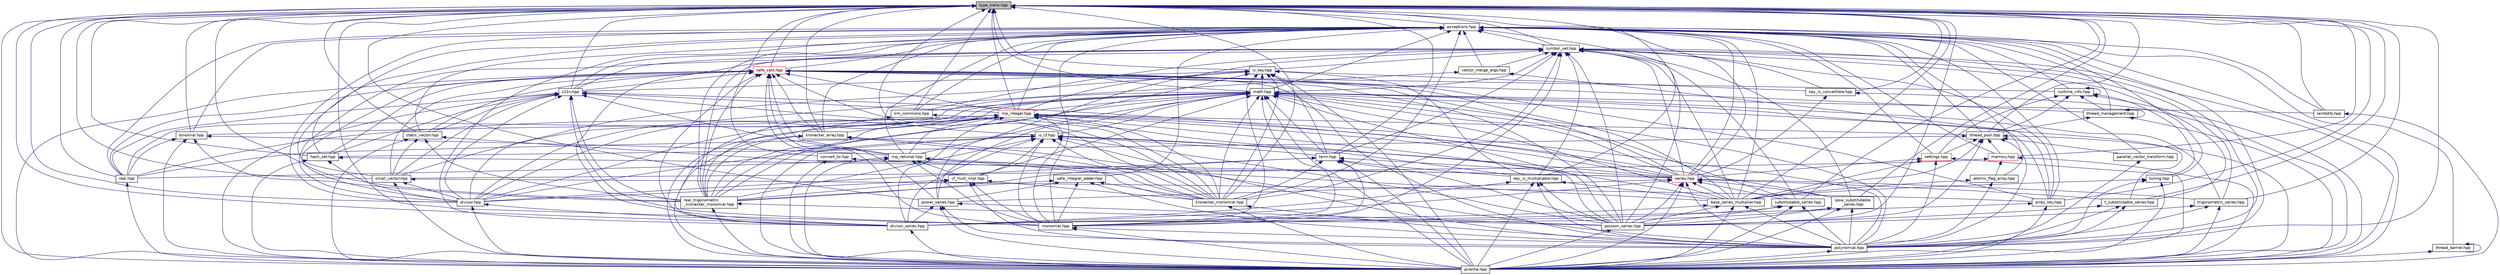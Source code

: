 digraph "type_traits.hpp"
{
  edge [fontname="Helvetica",fontsize="10",labelfontname="Helvetica",labelfontsize="10"];
  node [fontname="Helvetica",fontsize="10",shape=record];
  Node0 [label="type_traits.hpp",height=0.2,width=0.4,color="black", fillcolor="grey75", style="filled", fontcolor="black"];
  Node0 -> Node1 [dir="back",color="midnightblue",fontsize="10",style="solid",fontname="Helvetica"];
  Node1 [label="array_key.hpp",height=0.2,width=0.4,color="black", fillcolor="white", style="filled",URL="$array__key_8hpp_source.html"];
  Node1 -> Node2 [dir="back",color="midnightblue",fontsize="10",style="solid",fontname="Helvetica"];
  Node2 [label="monomial.hpp",height=0.2,width=0.4,color="black", fillcolor="white", style="filled",URL="$monomial_8hpp_source.html"];
  Node2 -> Node3 [dir="back",color="midnightblue",fontsize="10",style="solid",fontname="Helvetica"];
  Node3 [label="piranha.hpp",height=0.2,width=0.4,color="black", fillcolor="white", style="filled",URL="$piranha_8hpp.html",tooltip="Global piranha header file. "];
  Node2 -> Node4 [dir="back",color="midnightblue",fontsize="10",style="solid",fontname="Helvetica"];
  Node4 [label="polynomial.hpp",height=0.2,width=0.4,color="black", fillcolor="white", style="filled",URL="$polynomial_8hpp_source.html"];
  Node4 -> Node3 [dir="back",color="midnightblue",fontsize="10",style="solid",fontname="Helvetica"];
  Node1 -> Node3 [dir="back",color="midnightblue",fontsize="10",style="solid",fontname="Helvetica"];
  Node0 -> Node5 [dir="back",color="midnightblue",fontsize="10",style="solid",fontname="Helvetica"];
  Node5 [label="base_series_multiplier.hpp",height=0.2,width=0.4,color="black", fillcolor="white", style="filled",URL="$base__series__multiplier_8hpp_source.html"];
  Node5 -> Node6 [dir="back",color="midnightblue",fontsize="10",style="solid",fontname="Helvetica"];
  Node6 [label="divisor_series.hpp",height=0.2,width=0.4,color="black", fillcolor="white", style="filled",URL="$divisor__series_8hpp_source.html"];
  Node6 -> Node3 [dir="back",color="midnightblue",fontsize="10",style="solid",fontname="Helvetica"];
  Node5 -> Node3 [dir="back",color="midnightblue",fontsize="10",style="solid",fontname="Helvetica"];
  Node5 -> Node7 [dir="back",color="midnightblue",fontsize="10",style="solid",fontname="Helvetica"];
  Node7 [label="poisson_series.hpp",height=0.2,width=0.4,color="black", fillcolor="white", style="filled",URL="$poisson__series_8hpp_source.html"];
  Node7 -> Node3 [dir="back",color="midnightblue",fontsize="10",style="solid",fontname="Helvetica"];
  Node5 -> Node4 [dir="back",color="midnightblue",fontsize="10",style="solid",fontname="Helvetica"];
  Node0 -> Node8 [dir="back",color="midnightblue",fontsize="10",style="solid",fontname="Helvetica"];
  Node8 [label="binomial.hpp",height=0.2,width=0.4,color="black", fillcolor="white", style="filled",URL="$binomial_8hpp_source.html"];
  Node8 -> Node9 [dir="back",color="midnightblue",fontsize="10",style="solid",fontname="Helvetica"];
  Node9 [label="mp_rational.hpp",height=0.2,width=0.4,color="black", fillcolor="white", style="filled",URL="$mp__rational_8hpp_source.html"];
  Node9 -> Node5 [dir="back",color="midnightblue",fontsize="10",style="solid",fontname="Helvetica"];
  Node9 -> Node10 [dir="back",color="midnightblue",fontsize="10",style="solid",fontname="Helvetica"];
  Node10 [label="cf_mult_impl.hpp",height=0.2,width=0.4,color="black", fillcolor="white", style="filled",URL="$cf__mult__impl_8hpp_source.html"];
  Node10 -> Node11 [dir="back",color="midnightblue",fontsize="10",style="solid",fontname="Helvetica"];
  Node11 [label="divisor.hpp",height=0.2,width=0.4,color="black", fillcolor="white", style="filled",URL="$divisor_8hpp_source.html"];
  Node11 -> Node6 [dir="back",color="midnightblue",fontsize="10",style="solid",fontname="Helvetica"];
  Node11 -> Node3 [dir="back",color="midnightblue",fontsize="10",style="solid",fontname="Helvetica"];
  Node10 -> Node12 [dir="back",color="midnightblue",fontsize="10",style="solid",fontname="Helvetica"];
  Node12 [label="kronecker_monomial.hpp",height=0.2,width=0.4,color="black", fillcolor="white", style="filled",URL="$kronecker__monomial_8hpp_source.html"];
  Node12 -> Node3 [dir="back",color="midnightblue",fontsize="10",style="solid",fontname="Helvetica"];
  Node12 -> Node4 [dir="back",color="midnightblue",fontsize="10",style="solid",fontname="Helvetica"];
  Node10 -> Node2 [dir="back",color="midnightblue",fontsize="10",style="solid",fontname="Helvetica"];
  Node10 -> Node4 [dir="back",color="midnightblue",fontsize="10",style="solid",fontname="Helvetica"];
  Node10 -> Node13 [dir="back",color="midnightblue",fontsize="10",style="solid",fontname="Helvetica"];
  Node13 [label="real_trigonometric\l_kronecker_monomial.hpp",height=0.2,width=0.4,color="black", fillcolor="white", style="filled",URL="$real__trigonometric__kronecker__monomial_8hpp_source.html"];
  Node13 -> Node3 [dir="back",color="midnightblue",fontsize="10",style="solid",fontname="Helvetica"];
  Node13 -> Node7 [dir="back",color="midnightblue",fontsize="10",style="solid",fontname="Helvetica"];
  Node9 -> Node12 [dir="back",color="midnightblue",fontsize="10",style="solid",fontname="Helvetica"];
  Node9 -> Node2 [dir="back",color="midnightblue",fontsize="10",style="solid",fontname="Helvetica"];
  Node9 -> Node3 [dir="back",color="midnightblue",fontsize="10",style="solid",fontname="Helvetica"];
  Node9 -> Node14 [dir="back",color="midnightblue",fontsize="10",style="solid",fontname="Helvetica"];
  Node14 [label="real.hpp",height=0.2,width=0.4,color="black", fillcolor="white", style="filled",URL="$real_8hpp_source.html"];
  Node14 -> Node3 [dir="back",color="midnightblue",fontsize="10",style="solid",fontname="Helvetica"];
  Node8 -> Node3 [dir="back",color="midnightblue",fontsize="10",style="solid",fontname="Helvetica"];
  Node8 -> Node14 [dir="back",color="midnightblue",fontsize="10",style="solid",fontname="Helvetica"];
  Node8 -> Node13 [dir="back",color="midnightblue",fontsize="10",style="solid",fontname="Helvetica"];
  Node0 -> Node15 [dir="back",color="midnightblue",fontsize="10",style="solid",fontname="Helvetica"];
  Node15 [label="convert_to.hpp",height=0.2,width=0.4,color="black", fillcolor="white", style="filled",URL="$convert__to_8hpp_source.html"];
  Node15 -> Node3 [dir="back",color="midnightblue",fontsize="10",style="solid",fontname="Helvetica"];
  Node15 -> Node16 [dir="back",color="midnightblue",fontsize="10",style="solid",fontname="Helvetica"];
  Node16 [label="series.hpp",height=0.2,width=0.4,color="red", fillcolor="white", style="filled",URL="$series_8hpp_source.html"];
  Node16 -> Node5 [dir="back",color="midnightblue",fontsize="10",style="solid",fontname="Helvetica"];
  Node16 -> Node6 [dir="back",color="midnightblue",fontsize="10",style="solid",fontname="Helvetica"];
  Node16 -> Node18 [dir="back",color="midnightblue",fontsize="10",style="solid",fontname="Helvetica"];
  Node18 [label="ipow_substitutable\l_series.hpp",height=0.2,width=0.4,color="black", fillcolor="white", style="filled",URL="$ipow__substitutable__series_8hpp_source.html"];
  Node18 -> Node6 [dir="back",color="midnightblue",fontsize="10",style="solid",fontname="Helvetica"];
  Node18 -> Node3 [dir="back",color="midnightblue",fontsize="10",style="solid",fontname="Helvetica"];
  Node18 -> Node7 [dir="back",color="midnightblue",fontsize="10",style="solid",fontname="Helvetica"];
  Node18 -> Node4 [dir="back",color="midnightblue",fontsize="10",style="solid",fontname="Helvetica"];
  Node16 -> Node3 [dir="back",color="midnightblue",fontsize="10",style="solid",fontname="Helvetica"];
  Node16 -> Node7 [dir="back",color="midnightblue",fontsize="10",style="solid",fontname="Helvetica"];
  Node16 -> Node4 [dir="back",color="midnightblue",fontsize="10",style="solid",fontname="Helvetica"];
  Node16 -> Node19 [dir="back",color="midnightblue",fontsize="10",style="solid",fontname="Helvetica"];
  Node19 [label="power_series.hpp",height=0.2,width=0.4,color="black", fillcolor="white", style="filled",URL="$power__series_8hpp_source.html"];
  Node19 -> Node6 [dir="back",color="midnightblue",fontsize="10",style="solid",fontname="Helvetica"];
  Node19 -> Node3 [dir="back",color="midnightblue",fontsize="10",style="solid",fontname="Helvetica"];
  Node19 -> Node7 [dir="back",color="midnightblue",fontsize="10",style="solid",fontname="Helvetica"];
  Node19 -> Node4 [dir="back",color="midnightblue",fontsize="10",style="solid",fontname="Helvetica"];
  Node16 -> Node20 [dir="back",color="midnightblue",fontsize="10",style="solid",fontname="Helvetica"];
  Node20 [label="substitutable_series.hpp",height=0.2,width=0.4,color="black", fillcolor="white", style="filled",URL="$substitutable__series_8hpp_source.html"];
  Node20 -> Node6 [dir="back",color="midnightblue",fontsize="10",style="solid",fontname="Helvetica"];
  Node20 -> Node3 [dir="back",color="midnightblue",fontsize="10",style="solid",fontname="Helvetica"];
  Node20 -> Node7 [dir="back",color="midnightblue",fontsize="10",style="solid",fontname="Helvetica"];
  Node20 -> Node4 [dir="back",color="midnightblue",fontsize="10",style="solid",fontname="Helvetica"];
  Node16 -> Node21 [dir="back",color="midnightblue",fontsize="10",style="solid",fontname="Helvetica"];
  Node21 [label="t_substitutable_series.hpp",height=0.2,width=0.4,color="black", fillcolor="white", style="filled",URL="$t__substitutable__series_8hpp_source.html"];
  Node21 -> Node3 [dir="back",color="midnightblue",fontsize="10",style="solid",fontname="Helvetica"];
  Node21 -> Node7 [dir="back",color="midnightblue",fontsize="10",style="solid",fontname="Helvetica"];
  Node21 -> Node4 [dir="back",color="midnightblue",fontsize="10",style="solid",fontname="Helvetica"];
  Node16 -> Node22 [dir="back",color="midnightblue",fontsize="10",style="solid",fontname="Helvetica"];
  Node22 [label="trigonometric_series.hpp",height=0.2,width=0.4,color="black", fillcolor="white", style="filled",URL="$trigonometric__series_8hpp_source.html"];
  Node22 -> Node3 [dir="back",color="midnightblue",fontsize="10",style="solid",fontname="Helvetica"];
  Node22 -> Node7 [dir="back",color="midnightblue",fontsize="10",style="solid",fontname="Helvetica"];
  Node22 -> Node4 [dir="back",color="midnightblue",fontsize="10",style="solid",fontname="Helvetica"];
  Node0 -> Node23 [dir="back",color="midnightblue",fontsize="10",style="solid",fontname="Helvetica"];
  Node23 [label="km_commons.hpp",height=0.2,width=0.4,color="black", fillcolor="white", style="filled",URL="$km__commons_8hpp_source.html"];
  Node23 -> Node12 [dir="back",color="midnightblue",fontsize="10",style="solid",fontname="Helvetica"];
  Node23 -> Node13 [dir="back",color="midnightblue",fontsize="10",style="solid",fontname="Helvetica"];
  Node0 -> Node11 [dir="back",color="midnightblue",fontsize="10",style="solid",fontname="Helvetica"];
  Node0 -> Node6 [dir="back",color="midnightblue",fontsize="10",style="solid",fontname="Helvetica"];
  Node0 -> Node24 [dir="back",color="midnightblue",fontsize="10",style="solid",fontname="Helvetica"];
  Node24 [label="exceptions.hpp",height=0.2,width=0.4,color="black", fillcolor="white", style="filled",URL="$exceptions_8hpp.html",tooltip="Exceptions. "];
  Node24 -> Node1 [dir="back",color="midnightblue",fontsize="10",style="solid",fontname="Helvetica"];
  Node24 -> Node5 [dir="back",color="midnightblue",fontsize="10",style="solid",fontname="Helvetica"];
  Node24 -> Node8 [dir="back",color="midnightblue",fontsize="10",style="solid",fontname="Helvetica"];
  Node24 -> Node25 [dir="back",color="midnightblue",fontsize="10",style="solid",fontname="Helvetica"];
  Node25 [label="atomic_flag_array.hpp",height=0.2,width=0.4,color="black", fillcolor="white", style="filled",URL="$atomic__flag__array_8hpp_source.html"];
  Node25 -> Node5 [dir="back",color="midnightblue",fontsize="10",style="solid",fontname="Helvetica"];
  Node25 -> Node4 [dir="back",color="midnightblue",fontsize="10",style="solid",fontname="Helvetica"];
  Node24 -> Node23 [dir="back",color="midnightblue",fontsize="10",style="solid",fontname="Helvetica"];
  Node24 -> Node26 [dir="back",color="midnightblue",fontsize="10",style="solid",fontname="Helvetica"];
  Node26 [label="parallel_vector_transform.hpp",height=0.2,width=0.4,color="black", fillcolor="white", style="filled",URL="$parallel__vector__transform_8hpp_source.html"];
  Node26 -> Node4 [dir="back",color="midnightblue",fontsize="10",style="solid",fontname="Helvetica"];
  Node24 -> Node27 [dir="back",color="midnightblue",fontsize="10",style="solid",fontname="Helvetica"];
  Node27 [label="safe_integral_adder.hpp",height=0.2,width=0.4,color="black", fillcolor="white", style="filled",URL="$safe__integral__adder_8hpp_source.html"];
  Node27 -> Node12 [dir="back",color="midnightblue",fontsize="10",style="solid",fontname="Helvetica"];
  Node27 -> Node2 [dir="back",color="midnightblue",fontsize="10",style="solid",fontname="Helvetica"];
  Node27 -> Node4 [dir="back",color="midnightblue",fontsize="10",style="solid",fontname="Helvetica"];
  Node27 -> Node19 [dir="back",color="midnightblue",fontsize="10",style="solid",fontname="Helvetica"];
  Node27 -> Node13 [dir="back",color="midnightblue",fontsize="10",style="solid",fontname="Helvetica"];
  Node24 -> Node28 [dir="back",color="midnightblue",fontsize="10",style="solid",fontname="Helvetica"];
  Node28 [label="vector_merge_args.hpp",height=0.2,width=0.4,color="black", fillcolor="white", style="filled",URL="$vector__merge__args_8hpp_source.html"];
  Node28 -> Node1 [dir="back",color="midnightblue",fontsize="10",style="solid",fontname="Helvetica"];
  Node28 -> Node11 [dir="back",color="midnightblue",fontsize="10",style="solid",fontname="Helvetica"];
  Node24 -> Node11 [dir="back",color="midnightblue",fontsize="10",style="solid",fontname="Helvetica"];
  Node24 -> Node6 [dir="back",color="midnightblue",fontsize="10",style="solid",fontname="Helvetica"];
  Node24 -> Node29 [dir="back",color="midnightblue",fontsize="10",style="solid",fontname="Helvetica"];
  Node29 [label="hash_set.hpp",height=0.2,width=0.4,color="black", fillcolor="white", style="filled",URL="$hash__set_8hpp_source.html"];
  Node29 -> Node11 [dir="back",color="midnightblue",fontsize="10",style="solid",fontname="Helvetica"];
  Node29 -> Node3 [dir="back",color="midnightblue",fontsize="10",style="solid",fontname="Helvetica"];
  Node29 -> Node16 [dir="back",color="midnightblue",fontsize="10",style="solid",fontname="Helvetica"];
  Node24 -> Node30 [dir="back",color="midnightblue",fontsize="10",style="solid",fontname="Helvetica"];
  Node30 [label="kronecker_array.hpp",height=0.2,width=0.4,color="black", fillcolor="white", style="filled",URL="$kronecker__array_8hpp_source.html"];
  Node30 -> Node12 [dir="back",color="midnightblue",fontsize="10",style="solid",fontname="Helvetica"];
  Node30 -> Node3 [dir="back",color="midnightblue",fontsize="10",style="solid",fontname="Helvetica"];
  Node30 -> Node4 [dir="back",color="midnightblue",fontsize="10",style="solid",fontname="Helvetica"];
  Node30 -> Node13 [dir="back",color="midnightblue",fontsize="10",style="solid",fontname="Helvetica"];
  Node24 -> Node12 [dir="back",color="midnightblue",fontsize="10",style="solid",fontname="Helvetica"];
  Node24 -> Node31 [dir="back",color="midnightblue",fontsize="10",style="solid",fontname="Helvetica"];
  Node31 [label="lambdify.hpp",height=0.2,width=0.4,color="black", fillcolor="white", style="filled",URL="$lambdify_8hpp_source.html"];
  Node31 -> Node3 [dir="back",color="midnightblue",fontsize="10",style="solid",fontname="Helvetica"];
  Node24 -> Node32 [dir="back",color="midnightblue",fontsize="10",style="solid",fontname="Helvetica"];
  Node32 [label="math.hpp",height=0.2,width=0.4,color="black", fillcolor="white", style="filled",URL="$math_8hpp_source.html"];
  Node32 -> Node1 [dir="back",color="midnightblue",fontsize="10",style="solid",fontname="Helvetica"];
  Node32 -> Node5 [dir="back",color="midnightblue",fontsize="10",style="solid",fontname="Helvetica"];
  Node32 -> Node10 [dir="back",color="midnightblue",fontsize="10",style="solid",fontname="Helvetica"];
  Node32 -> Node23 [dir="back",color="midnightblue",fontsize="10",style="solid",fontname="Helvetica"];
  Node32 -> Node11 [dir="back",color="midnightblue",fontsize="10",style="solid",fontname="Helvetica"];
  Node32 -> Node6 [dir="back",color="midnightblue",fontsize="10",style="solid",fontname="Helvetica"];
  Node32 -> Node33 [dir="back",color="midnightblue",fontsize="10",style="solid",fontname="Helvetica"];
  Node33 [label="is_cf.hpp",height=0.2,width=0.4,color="black", fillcolor="white", style="filled",URL="$is__cf_8hpp_source.html"];
  Node33 -> Node10 [dir="back",color="midnightblue",fontsize="10",style="solid",fontname="Helvetica"];
  Node33 -> Node11 [dir="back",color="midnightblue",fontsize="10",style="solid",fontname="Helvetica"];
  Node33 -> Node6 [dir="back",color="midnightblue",fontsize="10",style="solid",fontname="Helvetica"];
  Node33 -> Node34 [dir="back",color="midnightblue",fontsize="10",style="solid",fontname="Helvetica"];
  Node34 [label="key_is_multipliable.hpp",height=0.2,width=0.4,color="black", fillcolor="white", style="filled",URL="$key__is__multipliable_8hpp_source.html"];
  Node34 -> Node5 [dir="back",color="midnightblue",fontsize="10",style="solid",fontname="Helvetica"];
  Node34 -> Node6 [dir="back",color="midnightblue",fontsize="10",style="solid",fontname="Helvetica"];
  Node34 -> Node3 [dir="back",color="midnightblue",fontsize="10",style="solid",fontname="Helvetica"];
  Node34 -> Node7 [dir="back",color="midnightblue",fontsize="10",style="solid",fontname="Helvetica"];
  Node34 -> Node4 [dir="back",color="midnightblue",fontsize="10",style="solid",fontname="Helvetica"];
  Node33 -> Node12 [dir="back",color="midnightblue",fontsize="10",style="solid",fontname="Helvetica"];
  Node33 -> Node2 [dir="back",color="midnightblue",fontsize="10",style="solid",fontname="Helvetica"];
  Node33 -> Node3 [dir="back",color="midnightblue",fontsize="10",style="solid",fontname="Helvetica"];
  Node33 -> Node7 [dir="back",color="midnightblue",fontsize="10",style="solid",fontname="Helvetica"];
  Node33 -> Node4 [dir="back",color="midnightblue",fontsize="10",style="solid",fontname="Helvetica"];
  Node33 -> Node14 [dir="back",color="midnightblue",fontsize="10",style="solid",fontname="Helvetica"];
  Node33 -> Node13 [dir="back",color="midnightblue",fontsize="10",style="solid",fontname="Helvetica"];
  Node33 -> Node16 [dir="back",color="midnightblue",fontsize="10",style="solid",fontname="Helvetica"];
  Node33 -> Node35 [dir="back",color="midnightblue",fontsize="10",style="solid",fontname="Helvetica"];
  Node35 [label="term.hpp",height=0.2,width=0.4,color="black", fillcolor="white", style="filled",URL="$term_8hpp_source.html"];
  Node35 -> Node11 [dir="back",color="midnightblue",fontsize="10",style="solid",fontname="Helvetica"];
  Node35 -> Node34 [dir="back",color="midnightblue",fontsize="10",style="solid",fontname="Helvetica"];
  Node35 -> Node12 [dir="back",color="midnightblue",fontsize="10",style="solid",fontname="Helvetica"];
  Node35 -> Node2 [dir="back",color="midnightblue",fontsize="10",style="solid",fontname="Helvetica"];
  Node35 -> Node3 [dir="back",color="midnightblue",fontsize="10",style="solid",fontname="Helvetica"];
  Node35 -> Node7 [dir="back",color="midnightblue",fontsize="10",style="solid",fontname="Helvetica"];
  Node35 -> Node13 [dir="back",color="midnightblue",fontsize="10",style="solid",fontname="Helvetica"];
  Node35 -> Node16 [dir="back",color="midnightblue",fontsize="10",style="solid",fontname="Helvetica"];
  Node32 -> Node12 [dir="back",color="midnightblue",fontsize="10",style="solid",fontname="Helvetica"];
  Node32 -> Node31 [dir="back",color="midnightblue",fontsize="10",style="solid",fontname="Helvetica"];
  Node32 -> Node2 [dir="back",color="midnightblue",fontsize="10",style="solid",fontname="Helvetica"];
  Node32 -> Node36 [dir="back",color="midnightblue",fontsize="10",style="solid",fontname="Helvetica"];
  Node36 [label="mp_integer.hpp",height=0.2,width=0.4,color="red", fillcolor="white", style="filled",URL="$mp__integer_8hpp_source.html"];
  Node36 -> Node5 [dir="back",color="midnightblue",fontsize="10",style="solid",fontname="Helvetica"];
  Node36 -> Node8 [dir="back",color="midnightblue",fontsize="10",style="solid",fontname="Helvetica"];
  Node36 -> Node11 [dir="back",color="midnightblue",fontsize="10",style="solid",fontname="Helvetica"];
  Node36 -> Node6 [dir="back",color="midnightblue",fontsize="10",style="solid",fontname="Helvetica"];
  Node36 -> Node18 [dir="back",color="midnightblue",fontsize="10",style="solid",fontname="Helvetica"];
  Node36 -> Node30 [dir="back",color="midnightblue",fontsize="10",style="solid",fontname="Helvetica"];
  Node36 -> Node12 [dir="back",color="midnightblue",fontsize="10",style="solid",fontname="Helvetica"];
  Node36 -> Node2 [dir="back",color="midnightblue",fontsize="10",style="solid",fontname="Helvetica"];
  Node36 -> Node9 [dir="back",color="midnightblue",fontsize="10",style="solid",fontname="Helvetica"];
  Node36 -> Node3 [dir="back",color="midnightblue",fontsize="10",style="solid",fontname="Helvetica"];
  Node36 -> Node7 [dir="back",color="midnightblue",fontsize="10",style="solid",fontname="Helvetica"];
  Node36 -> Node4 [dir="back",color="midnightblue",fontsize="10",style="solid",fontname="Helvetica"];
  Node36 -> Node14 [dir="back",color="midnightblue",fontsize="10",style="solid",fontname="Helvetica"];
  Node36 -> Node13 [dir="back",color="midnightblue",fontsize="10",style="solid",fontname="Helvetica"];
  Node36 -> Node16 [dir="back",color="midnightblue",fontsize="10",style="solid",fontname="Helvetica"];
  Node36 -> Node39 [dir="back",color="midnightblue",fontsize="10",style="solid",fontname="Helvetica"];
  Node39 [label="thread_pool.hpp",height=0.2,width=0.4,color="black", fillcolor="white", style="filled",URL="$thread__pool_8hpp_source.html"];
  Node39 -> Node5 [dir="back",color="midnightblue",fontsize="10",style="solid",fontname="Helvetica"];
  Node39 -> Node26 [dir="back",color="midnightblue",fontsize="10",style="solid",fontname="Helvetica"];
  Node39 -> Node29 [dir="back",color="midnightblue",fontsize="10",style="solid",fontname="Helvetica"];
  Node39 -> Node40 [dir="back",color="midnightblue",fontsize="10",style="solid",fontname="Helvetica"];
  Node40 [label="memory.hpp",height=0.2,width=0.4,color="red", fillcolor="white", style="filled",URL="$memory_8hpp.html",tooltip="Low-level memory management functions. "];
  Node40 -> Node25 [dir="back",color="midnightblue",fontsize="10",style="solid",fontname="Helvetica"];
  Node40 -> Node3 [dir="back",color="midnightblue",fontsize="10",style="solid",fontname="Helvetica"];
  Node40 -> Node43 [dir="back",color="midnightblue",fontsize="10",style="solid",fontname="Helvetica"];
  Node43 [label="small_vector.hpp",height=0.2,width=0.4,color="black", fillcolor="white", style="filled",URL="$small__vector_8hpp_source.html"];
  Node43 -> Node1 [dir="back",color="midnightblue",fontsize="10",style="solid",fontname="Helvetica"];
  Node43 -> Node11 [dir="back",color="midnightblue",fontsize="10",style="solid",fontname="Helvetica"];
  Node43 -> Node3 [dir="back",color="midnightblue",fontsize="10",style="solid",fontname="Helvetica"];
  Node39 -> Node3 [dir="back",color="midnightblue",fontsize="10",style="solid",fontname="Helvetica"];
  Node39 -> Node7 [dir="back",color="midnightblue",fontsize="10",style="solid",fontname="Helvetica"];
  Node39 -> Node4 [dir="back",color="midnightblue",fontsize="10",style="solid",fontname="Helvetica"];
  Node39 -> Node44 [dir="back",color="midnightblue",fontsize="10",style="solid",fontname="Helvetica"];
  Node44 [label="settings.hpp",height=0.2,width=0.4,color="red", fillcolor="white", style="filled",URL="$settings_8hpp_source.html"];
  Node44 -> Node5 [dir="back",color="midnightblue",fontsize="10",style="solid",fontname="Helvetica"];
  Node44 -> Node3 [dir="back",color="midnightblue",fontsize="10",style="solid",fontname="Helvetica"];
  Node44 -> Node4 [dir="back",color="midnightblue",fontsize="10",style="solid",fontname="Helvetica"];
  Node44 -> Node16 [dir="back",color="midnightblue",fontsize="10",style="solid",fontname="Helvetica"];
  Node32 -> Node9 [dir="back",color="midnightblue",fontsize="10",style="solid",fontname="Helvetica"];
  Node32 -> Node3 [dir="back",color="midnightblue",fontsize="10",style="solid",fontname="Helvetica"];
  Node32 -> Node7 [dir="back",color="midnightblue",fontsize="10",style="solid",fontname="Helvetica"];
  Node32 -> Node4 [dir="back",color="midnightblue",fontsize="10",style="solid",fontname="Helvetica"];
  Node32 -> Node19 [dir="back",color="midnightblue",fontsize="10",style="solid",fontname="Helvetica"];
  Node32 -> Node14 [dir="back",color="midnightblue",fontsize="10",style="solid",fontname="Helvetica"];
  Node32 -> Node13 [dir="back",color="midnightblue",fontsize="10",style="solid",fontname="Helvetica"];
  Node32 -> Node16 [dir="back",color="midnightblue",fontsize="10",style="solid",fontname="Helvetica"];
  Node32 -> Node43 [dir="back",color="midnightblue",fontsize="10",style="solid",fontname="Helvetica"];
  Node32 -> Node20 [dir="back",color="midnightblue",fontsize="10",style="solid",fontname="Helvetica"];
  Node32 -> Node21 [dir="back",color="midnightblue",fontsize="10",style="solid",fontname="Helvetica"];
  Node32 -> Node35 [dir="back",color="midnightblue",fontsize="10",style="solid",fontname="Helvetica"];
  Node32 -> Node22 [dir="back",color="midnightblue",fontsize="10",style="solid",fontname="Helvetica"];
  Node24 -> Node40 [dir="back",color="midnightblue",fontsize="10",style="solid",fontname="Helvetica"];
  Node24 -> Node2 [dir="back",color="midnightblue",fontsize="10",style="solid",fontname="Helvetica"];
  Node24 -> Node36 [dir="back",color="midnightblue",fontsize="10",style="solid",fontname="Helvetica"];
  Node24 -> Node9 [dir="back",color="midnightblue",fontsize="10",style="solid",fontname="Helvetica"];
  Node24 -> Node3 [dir="back",color="midnightblue",fontsize="10",style="solid",fontname="Helvetica"];
  Node24 -> Node7 [dir="back",color="midnightblue",fontsize="10",style="solid",fontname="Helvetica"];
  Node24 -> Node4 [dir="back",color="midnightblue",fontsize="10",style="solid",fontname="Helvetica"];
  Node24 -> Node14 [dir="back",color="midnightblue",fontsize="10",style="solid",fontname="Helvetica"];
  Node24 -> Node13 [dir="back",color="midnightblue",fontsize="10",style="solid",fontname="Helvetica"];
  Node24 -> Node45 [dir="back",color="midnightblue",fontsize="10",style="solid",fontname="Helvetica"];
  Node45 [label="runtime_info.hpp",height=0.2,width=0.4,color="black", fillcolor="white", style="filled",URL="$runtime__info_8hpp_source.html"];
  Node45 -> Node3 [dir="back",color="midnightblue",fontsize="10",style="solid",fontname="Helvetica"];
  Node45 -> Node45 [dir="back",color="midnightblue",fontsize="10",style="solid",fontname="Helvetica"];
  Node45 -> Node44 [dir="back",color="midnightblue",fontsize="10",style="solid",fontname="Helvetica"];
  Node45 -> Node46 [dir="back",color="midnightblue",fontsize="10",style="solid",fontname="Helvetica"];
  Node46 [label="thread_management.hpp",height=0.2,width=0.4,color="black", fillcolor="white", style="filled",URL="$thread__management_8hpp_source.html"];
  Node46 -> Node3 [dir="back",color="midnightblue",fontsize="10",style="solid",fontname="Helvetica"];
  Node46 -> Node46 [dir="back",color="midnightblue",fontsize="10",style="solid",fontname="Helvetica"];
  Node46 -> Node39 [dir="back",color="midnightblue",fontsize="10",style="solid",fontname="Helvetica"];
  Node45 -> Node39 [dir="back",color="midnightblue",fontsize="10",style="solid",fontname="Helvetica"];
  Node45 -> Node47 [dir="back",color="midnightblue",fontsize="10",style="solid",fontname="Helvetica"];
  Node47 [label="tuning.hpp",height=0.2,width=0.4,color="black", fillcolor="white", style="filled",URL="$tuning_8hpp_source.html"];
  Node47 -> Node5 [dir="back",color="midnightblue",fontsize="10",style="solid",fontname="Helvetica"];
  Node47 -> Node3 [dir="back",color="midnightblue",fontsize="10",style="solid",fontname="Helvetica"];
  Node47 -> Node4 [dir="back",color="midnightblue",fontsize="10",style="solid",fontname="Helvetica"];
  Node24 -> Node48 [dir="back",color="midnightblue",fontsize="10",style="solid",fontname="Helvetica"];
  Node48 [label="s11n.hpp",height=0.2,width=0.4,color="black", fillcolor="white", style="filled",URL="$s11n_8hpp_source.html"];
  Node48 -> Node11 [dir="back",color="midnightblue",fontsize="10",style="solid",fontname="Helvetica"];
  Node48 -> Node29 [dir="back",color="midnightblue",fontsize="10",style="solid",fontname="Helvetica"];
  Node48 -> Node12 [dir="back",color="midnightblue",fontsize="10",style="solid",fontname="Helvetica"];
  Node48 -> Node2 [dir="back",color="midnightblue",fontsize="10",style="solid",fontname="Helvetica"];
  Node48 -> Node36 [dir="back",color="midnightblue",fontsize="10",style="solid",fontname="Helvetica"];
  Node48 -> Node9 [dir="back",color="midnightblue",fontsize="10",style="solid",fontname="Helvetica"];
  Node48 -> Node3 [dir="back",color="midnightblue",fontsize="10",style="solid",fontname="Helvetica"];
  Node48 -> Node14 [dir="back",color="midnightblue",fontsize="10",style="solid",fontname="Helvetica"];
  Node48 -> Node13 [dir="back",color="midnightblue",fontsize="10",style="solid",fontname="Helvetica"];
  Node48 -> Node16 [dir="back",color="midnightblue",fontsize="10",style="solid",fontname="Helvetica"];
  Node48 -> Node43 [dir="back",color="midnightblue",fontsize="10",style="solid",fontname="Helvetica"];
  Node48 -> Node49 [dir="back",color="midnightblue",fontsize="10",style="solid",fontname="Helvetica"];
  Node49 [label="static_vector.hpp",height=0.2,width=0.4,color="black", fillcolor="white", style="filled",URL="$static__vector_8hpp_source.html"];
  Node49 -> Node12 [dir="back",color="midnightblue",fontsize="10",style="solid",fontname="Helvetica"];
  Node49 -> Node3 [dir="back",color="midnightblue",fontsize="10",style="solid",fontname="Helvetica"];
  Node49 -> Node13 [dir="back",color="midnightblue",fontsize="10",style="solid",fontname="Helvetica"];
  Node49 -> Node43 [dir="back",color="midnightblue",fontsize="10",style="solid",fontname="Helvetica"];
  Node24 -> Node50 [dir="back",color="midnightblue",fontsize="10",style="solid",fontname="Helvetica"];
  Node50 [label="safe_cast.hpp",height=0.2,width=0.4,color="red", fillcolor="white", style="filled",URL="$safe__cast_8hpp_source.html"];
  Node50 -> Node1 [dir="back",color="midnightblue",fontsize="10",style="solid",fontname="Helvetica"];
  Node50 -> Node5 [dir="back",color="midnightblue",fontsize="10",style="solid",fontname="Helvetica"];
  Node50 -> Node11 [dir="back",color="midnightblue",fontsize="10",style="solid",fontname="Helvetica"];
  Node50 -> Node6 [dir="back",color="midnightblue",fontsize="10",style="solid",fontname="Helvetica"];
  Node50 -> Node29 [dir="back",color="midnightblue",fontsize="10",style="solid",fontname="Helvetica"];
  Node50 -> Node30 [dir="back",color="midnightblue",fontsize="10",style="solid",fontname="Helvetica"];
  Node50 -> Node12 [dir="back",color="midnightblue",fontsize="10",style="solid",fontname="Helvetica"];
  Node50 -> Node2 [dir="back",color="midnightblue",fontsize="10",style="solid",fontname="Helvetica"];
  Node50 -> Node36 [dir="back",color="midnightblue",fontsize="10",style="solid",fontname="Helvetica"];
  Node50 -> Node9 [dir="back",color="midnightblue",fontsize="10",style="solid",fontname="Helvetica"];
  Node50 -> Node3 [dir="back",color="midnightblue",fontsize="10",style="solid",fontname="Helvetica"];
  Node50 -> Node7 [dir="back",color="midnightblue",fontsize="10",style="solid",fontname="Helvetica"];
  Node50 -> Node4 [dir="back",color="midnightblue",fontsize="10",style="solid",fontname="Helvetica"];
  Node50 -> Node19 [dir="back",color="midnightblue",fontsize="10",style="solid",fontname="Helvetica"];
  Node50 -> Node14 [dir="back",color="midnightblue",fontsize="10",style="solid",fontname="Helvetica"];
  Node50 -> Node13 [dir="back",color="midnightblue",fontsize="10",style="solid",fontname="Helvetica"];
  Node50 -> Node45 [dir="back",color="midnightblue",fontsize="10",style="solid",fontname="Helvetica"];
  Node50 -> Node48 [dir="back",color="midnightblue",fontsize="10",style="solid",fontname="Helvetica"];
  Node50 -> Node16 [dir="back",color="midnightblue",fontsize="10",style="solid",fontname="Helvetica"];
  Node50 -> Node43 [dir="back",color="midnightblue",fontsize="10",style="solid",fontname="Helvetica"];
  Node50 -> Node49 [dir="back",color="midnightblue",fontsize="10",style="solid",fontname="Helvetica"];
  Node50 -> Node46 [dir="back",color="midnightblue",fontsize="10",style="solid",fontname="Helvetica"];
  Node24 -> Node16 [dir="back",color="midnightblue",fontsize="10",style="solid",fontname="Helvetica"];
  Node24 -> Node44 [dir="back",color="midnightblue",fontsize="10",style="solid",fontname="Helvetica"];
  Node24 -> Node43 [dir="back",color="midnightblue",fontsize="10",style="solid",fontname="Helvetica"];
  Node24 -> Node49 [dir="back",color="midnightblue",fontsize="10",style="solid",fontname="Helvetica"];
  Node24 -> Node51 [dir="back",color="midnightblue",fontsize="10",style="solid",fontname="Helvetica"];
  Node51 [label="symbol_set.hpp",height=0.2,width=0.4,color="black", fillcolor="white", style="filled",URL="$symbol__set_8hpp_source.html"];
  Node51 -> Node1 [dir="back",color="midnightblue",fontsize="10",style="solid",fontname="Helvetica"];
  Node51 -> Node5 [dir="back",color="midnightblue",fontsize="10",style="solid",fontname="Helvetica"];
  Node51 -> Node23 [dir="back",color="midnightblue",fontsize="10",style="solid",fontname="Helvetica"];
  Node51 -> Node28 [dir="back",color="midnightblue",fontsize="10",style="solid",fontname="Helvetica"];
  Node51 -> Node11 [dir="back",color="midnightblue",fontsize="10",style="solid",fontname="Helvetica"];
  Node51 -> Node6 [dir="back",color="midnightblue",fontsize="10",style="solid",fontname="Helvetica"];
  Node51 -> Node18 [dir="back",color="midnightblue",fontsize="10",style="solid",fontname="Helvetica"];
  Node51 -> Node52 [dir="back",color="midnightblue",fontsize="10",style="solid",fontname="Helvetica"];
  Node52 [label="is_key.hpp",height=0.2,width=0.4,color="black", fillcolor="white", style="filled",URL="$is__key_8hpp_source.html"];
  Node52 -> Node11 [dir="back",color="midnightblue",fontsize="10",style="solid",fontname="Helvetica"];
  Node52 -> Node53 [dir="back",color="midnightblue",fontsize="10",style="solid",fontname="Helvetica"];
  Node53 [label="key_is_convertible.hpp",height=0.2,width=0.4,color="black", fillcolor="white", style="filled",URL="$key__is__convertible_8hpp_source.html"];
  Node53 -> Node3 [dir="back",color="midnightblue",fontsize="10",style="solid",fontname="Helvetica"];
  Node53 -> Node16 [dir="back",color="midnightblue",fontsize="10",style="solid",fontname="Helvetica"];
  Node52 -> Node34 [dir="back",color="midnightblue",fontsize="10",style="solid",fontname="Helvetica"];
  Node52 -> Node12 [dir="back",color="midnightblue",fontsize="10",style="solid",fontname="Helvetica"];
  Node52 -> Node32 [dir="back",color="midnightblue",fontsize="10",style="solid",fontname="Helvetica"];
  Node52 -> Node2 [dir="back",color="midnightblue",fontsize="10",style="solid",fontname="Helvetica"];
  Node52 -> Node36 [dir="back",color="midnightblue",fontsize="10",style="solid",fontname="Helvetica"];
  Node52 -> Node3 [dir="back",color="midnightblue",fontsize="10",style="solid",fontname="Helvetica"];
  Node52 -> Node13 [dir="back",color="midnightblue",fontsize="10",style="solid",fontname="Helvetica"];
  Node52 -> Node48 [dir="back",color="midnightblue",fontsize="10",style="solid",fontname="Helvetica"];
  Node52 -> Node35 [dir="back",color="midnightblue",fontsize="10",style="solid",fontname="Helvetica"];
  Node51 -> Node53 [dir="back",color="midnightblue",fontsize="10",style="solid",fontname="Helvetica"];
  Node51 -> Node34 [dir="back",color="midnightblue",fontsize="10",style="solid",fontname="Helvetica"];
  Node51 -> Node12 [dir="back",color="midnightblue",fontsize="10",style="solid",fontname="Helvetica"];
  Node51 -> Node32 [dir="back",color="midnightblue",fontsize="10",style="solid",fontname="Helvetica"];
  Node51 -> Node2 [dir="back",color="midnightblue",fontsize="10",style="solid",fontname="Helvetica"];
  Node51 -> Node3 [dir="back",color="midnightblue",fontsize="10",style="solid",fontname="Helvetica"];
  Node51 -> Node7 [dir="back",color="midnightblue",fontsize="10",style="solid",fontname="Helvetica"];
  Node51 -> Node4 [dir="back",color="midnightblue",fontsize="10",style="solid",fontname="Helvetica"];
  Node51 -> Node19 [dir="back",color="midnightblue",fontsize="10",style="solid",fontname="Helvetica"];
  Node51 -> Node13 [dir="back",color="midnightblue",fontsize="10",style="solid",fontname="Helvetica"];
  Node51 -> Node48 [dir="back",color="midnightblue",fontsize="10",style="solid",fontname="Helvetica"];
  Node51 -> Node16 [dir="back",color="midnightblue",fontsize="10",style="solid",fontname="Helvetica"];
  Node51 -> Node20 [dir="back",color="midnightblue",fontsize="10",style="solid",fontname="Helvetica"];
  Node51 -> Node21 [dir="back",color="midnightblue",fontsize="10",style="solid",fontname="Helvetica"];
  Node51 -> Node35 [dir="back",color="midnightblue",fontsize="10",style="solid",fontname="Helvetica"];
  Node51 -> Node22 [dir="back",color="midnightblue",fontsize="10",style="solid",fontname="Helvetica"];
  Node24 -> Node54 [dir="back",color="midnightblue",fontsize="10",style="solid",fontname="Helvetica"];
  Node54 [label="thread_barrier.hpp",height=0.2,width=0.4,color="black", fillcolor="white", style="filled",URL="$thread__barrier_8hpp_source.html"];
  Node54 -> Node3 [dir="back",color="midnightblue",fontsize="10",style="solid",fontname="Helvetica"];
  Node54 -> Node54 [dir="back",color="midnightblue",fontsize="10",style="solid",fontname="Helvetica"];
  Node24 -> Node46 [dir="back",color="midnightblue",fontsize="10",style="solid",fontname="Helvetica"];
  Node24 -> Node39 [dir="back",color="midnightblue",fontsize="10",style="solid",fontname="Helvetica"];
  Node24 -> Node47 [dir="back",color="midnightblue",fontsize="10",style="solid",fontname="Helvetica"];
  Node0 -> Node29 [dir="back",color="midnightblue",fontsize="10",style="solid",fontname="Helvetica"];
  Node0 -> Node18 [dir="back",color="midnightblue",fontsize="10",style="solid",fontname="Helvetica"];
  Node0 -> Node33 [dir="back",color="midnightblue",fontsize="10",style="solid",fontname="Helvetica"];
  Node0 -> Node52 [dir="back",color="midnightblue",fontsize="10",style="solid",fontname="Helvetica"];
  Node0 -> Node53 [dir="back",color="midnightblue",fontsize="10",style="solid",fontname="Helvetica"];
  Node0 -> Node34 [dir="back",color="midnightblue",fontsize="10",style="solid",fontname="Helvetica"];
  Node0 -> Node30 [dir="back",color="midnightblue",fontsize="10",style="solid",fontname="Helvetica"];
  Node0 -> Node12 [dir="back",color="midnightblue",fontsize="10",style="solid",fontname="Helvetica"];
  Node0 -> Node31 [dir="back",color="midnightblue",fontsize="10",style="solid",fontname="Helvetica"];
  Node0 -> Node32 [dir="back",color="midnightblue",fontsize="10",style="solid",fontname="Helvetica"];
  Node0 -> Node40 [dir="back",color="midnightblue",fontsize="10",style="solid",fontname="Helvetica"];
  Node0 -> Node2 [dir="back",color="midnightblue",fontsize="10",style="solid",fontname="Helvetica"];
  Node0 -> Node36 [dir="back",color="midnightblue",fontsize="10",style="solid",fontname="Helvetica"];
  Node0 -> Node3 [dir="back",color="midnightblue",fontsize="10",style="solid",fontname="Helvetica"];
  Node0 -> Node7 [dir="back",color="midnightblue",fontsize="10",style="solid",fontname="Helvetica"];
  Node0 -> Node4 [dir="back",color="midnightblue",fontsize="10",style="solid",fontname="Helvetica"];
  Node0 -> Node19 [dir="back",color="midnightblue",fontsize="10",style="solid",fontname="Helvetica"];
  Node0 -> Node14 [dir="back",color="midnightblue",fontsize="10",style="solid",fontname="Helvetica"];
  Node0 -> Node13 [dir="back",color="midnightblue",fontsize="10",style="solid",fontname="Helvetica"];
  Node0 -> Node48 [dir="back",color="midnightblue",fontsize="10",style="solid",fontname="Helvetica"];
  Node0 -> Node50 [dir="back",color="midnightblue",fontsize="10",style="solid",fontname="Helvetica"];
  Node0 -> Node16 [dir="back",color="midnightblue",fontsize="10",style="solid",fontname="Helvetica"];
  Node0 -> Node43 [dir="back",color="midnightblue",fontsize="10",style="solid",fontname="Helvetica"];
  Node0 -> Node49 [dir="back",color="midnightblue",fontsize="10",style="solid",fontname="Helvetica"];
  Node0 -> Node20 [dir="back",color="midnightblue",fontsize="10",style="solid",fontname="Helvetica"];
  Node0 -> Node51 [dir="back",color="midnightblue",fontsize="10",style="solid",fontname="Helvetica"];
  Node0 -> Node21 [dir="back",color="midnightblue",fontsize="10",style="solid",fontname="Helvetica"];
  Node0 -> Node35 [dir="back",color="midnightblue",fontsize="10",style="solid",fontname="Helvetica"];
  Node0 -> Node39 [dir="back",color="midnightblue",fontsize="10",style="solid",fontname="Helvetica"];
  Node0 -> Node22 [dir="back",color="midnightblue",fontsize="10",style="solid",fontname="Helvetica"];
}

